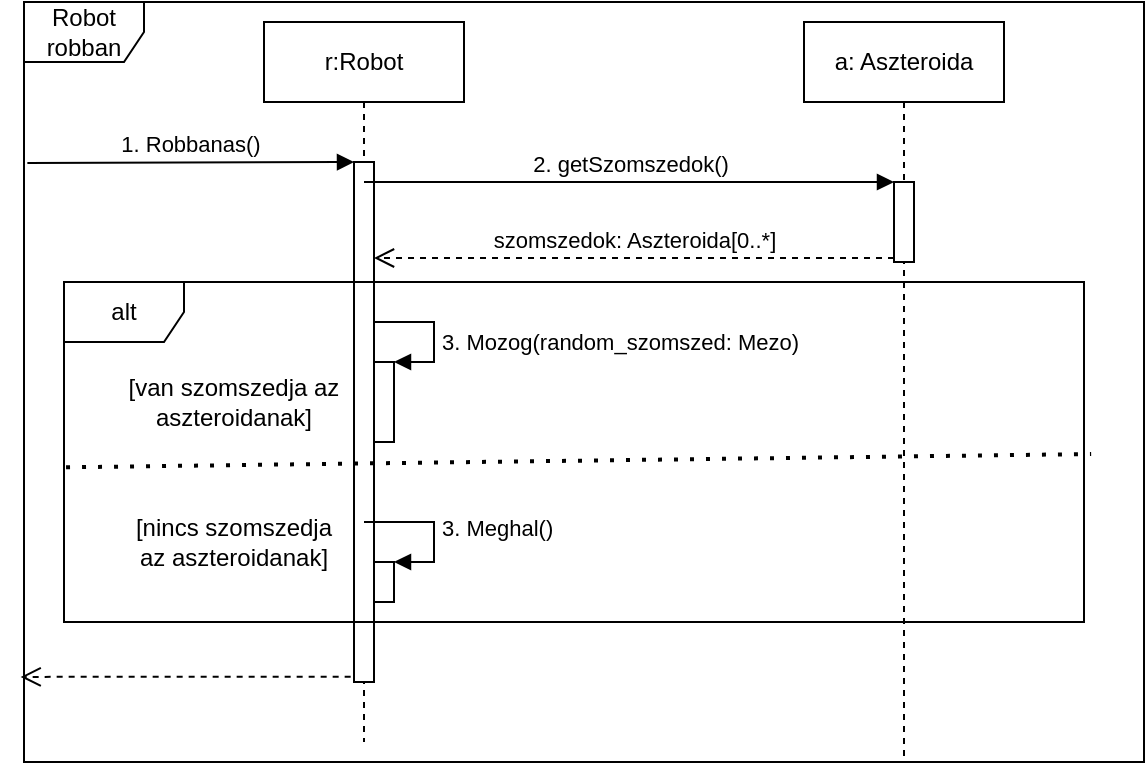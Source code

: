 <mxfile version="14.4.3" type="github">
  <diagram id="gYCGAOHoS-yqgG8-SADd" name="Page-1">
    <mxGraphModel dx="1947" dy="724" grid="1" gridSize="10" guides="1" tooltips="1" connect="1" arrows="1" fold="1" page="1" pageScale="1" pageWidth="827" pageHeight="1169" math="0" shadow="0">
      <root>
        <mxCell id="0" />
        <mxCell id="1" parent="0" />
        <mxCell id="tdtGR2GT4tWcyWMYt-Sy-1" value="Robot robban" style="shape=umlFrame;whiteSpace=wrap;html=1;" vertex="1" parent="1">
          <mxGeometry x="-10" y="10" width="560" height="380" as="geometry" />
        </mxCell>
        <mxCell id="Tspy3b9MTVW8Zo1M1Fkv-1" value="r:Robot" style="shape=umlLifeline;perimeter=lifelinePerimeter;whiteSpace=wrap;html=1;container=1;collapsible=0;recursiveResize=0;outlineConnect=0;" parent="1" vertex="1">
          <mxGeometry x="110" y="20" width="100" height="360" as="geometry" />
        </mxCell>
        <mxCell id="Tspy3b9MTVW8Zo1M1Fkv-2" value="" style="html=1;points=[];perimeter=orthogonalPerimeter;" parent="Tspy3b9MTVW8Zo1M1Fkv-1" vertex="1">
          <mxGeometry x="45" y="70" width="10" height="260" as="geometry" />
        </mxCell>
        <mxCell id="bhVs4hMy1G6yBb9_UU6s-10" value="" style="html=1;points=[];perimeter=orthogonalPerimeter;" parent="Tspy3b9MTVW8Zo1M1Fkv-1" vertex="1">
          <mxGeometry x="55" y="170" width="10" height="40" as="geometry" />
        </mxCell>
        <mxCell id="bhVs4hMy1G6yBb9_UU6s-11" value="3. Mozog(random_szomszed: Mezo)" style="edgeStyle=orthogonalEdgeStyle;html=1;align=left;spacingLeft=2;endArrow=block;rounded=0;entryX=1;entryY=0;" parent="Tspy3b9MTVW8Zo1M1Fkv-1" source="Tspy3b9MTVW8Zo1M1Fkv-2" target="bhVs4hMy1G6yBb9_UU6s-10" edge="1">
          <mxGeometry x="0.143" relative="1" as="geometry">
            <mxPoint x="60" y="150" as="sourcePoint" />
            <Array as="points">
              <mxPoint x="85" y="150" />
              <mxPoint x="85" y="170" />
            </Array>
            <mxPoint as="offset" />
          </mxGeometry>
        </mxCell>
        <mxCell id="MkYdgz0fgRJRBJU0TxrT-21" value="" style="html=1;points=[];perimeter=orthogonalPerimeter;" parent="Tspy3b9MTVW8Zo1M1Fkv-1" vertex="1">
          <mxGeometry x="55" y="270" width="10" height="20" as="geometry" />
        </mxCell>
        <mxCell id="MkYdgz0fgRJRBJU0TxrT-22" value="3. Meghal()" style="edgeStyle=orthogonalEdgeStyle;html=1;align=left;spacingLeft=2;endArrow=block;rounded=0;entryX=1;entryY=0;" parent="Tspy3b9MTVW8Zo1M1Fkv-1" target="MkYdgz0fgRJRBJU0TxrT-21" edge="1">
          <mxGeometry relative="1" as="geometry">
            <mxPoint x="50" y="250" as="sourcePoint" />
            <Array as="points">
              <mxPoint x="85" y="250" />
            </Array>
          </mxGeometry>
        </mxCell>
        <mxCell id="bhVs4hMy1G6yBb9_UU6s-1" value="a: Aszteroida" style="shape=umlLifeline;perimeter=lifelinePerimeter;whiteSpace=wrap;html=1;container=1;collapsible=0;recursiveResize=0;outlineConnect=0;" parent="1" vertex="1">
          <mxGeometry x="380" y="20" width="100" height="370" as="geometry" />
        </mxCell>
        <mxCell id="bhVs4hMy1G6yBb9_UU6s-2" value="" style="html=1;points=[];perimeter=orthogonalPerimeter;" parent="bhVs4hMy1G6yBb9_UU6s-1" vertex="1">
          <mxGeometry x="45" y="80" width="10" height="40" as="geometry" />
        </mxCell>
        <mxCell id="bhVs4hMy1G6yBb9_UU6s-3" value="2. getSzomszedok()" style="html=1;verticalAlign=bottom;endArrow=block;entryX=0;entryY=0;" parent="1" source="Tspy3b9MTVW8Zo1M1Fkv-1" target="bhVs4hMy1G6yBb9_UU6s-2" edge="1">
          <mxGeometry relative="1" as="geometry">
            <mxPoint x="355" y="100" as="sourcePoint" />
          </mxGeometry>
        </mxCell>
        <mxCell id="bhVs4hMy1G6yBb9_UU6s-4" value="szomszedok: Aszteroida[0..*]" style="html=1;verticalAlign=bottom;endArrow=open;dashed=1;endSize=8;exitX=0;exitY=0.95;" parent="1" source="bhVs4hMy1G6yBb9_UU6s-2" target="Tspy3b9MTVW8Zo1M1Fkv-2" edge="1">
          <mxGeometry relative="1" as="geometry">
            <mxPoint x="355" y="176" as="targetPoint" />
          </mxGeometry>
        </mxCell>
        <mxCell id="bhVs4hMy1G6yBb9_UU6s-17" value="alt" style="shape=umlFrame;whiteSpace=wrap;html=1;" parent="1" vertex="1">
          <mxGeometry x="10" y="150" width="510" height="170" as="geometry" />
        </mxCell>
        <mxCell id="bhVs4hMy1G6yBb9_UU6s-19" value="" style="endArrow=none;dashed=1;html=1;dashPattern=1 3;strokeWidth=2;exitX=0.002;exitY=0.545;exitDx=0;exitDy=0;exitPerimeter=0;entryX=1.007;entryY=0.506;entryDx=0;entryDy=0;entryPerimeter=0;" parent="1" source="bhVs4hMy1G6yBb9_UU6s-17" target="bhVs4hMy1G6yBb9_UU6s-17" edge="1">
          <mxGeometry width="50" height="50" relative="1" as="geometry">
            <mxPoint x="60" y="270" as="sourcePoint" />
            <mxPoint x="110" y="220" as="targetPoint" />
          </mxGeometry>
        </mxCell>
        <mxCell id="bhVs4hMy1G6yBb9_UU6s-20" value="[van szomszedja az aszteroidanak]" style="text;html=1;strokeColor=none;fillColor=none;align=center;verticalAlign=middle;whiteSpace=wrap;rounded=0;" parent="1" vertex="1">
          <mxGeometry x="40" y="200" width="110" height="20" as="geometry" />
        </mxCell>
        <mxCell id="bhVs4hMy1G6yBb9_UU6s-21" value="[nincs szomszedja az aszteroidanak]" style="text;html=1;strokeColor=none;fillColor=none;align=center;verticalAlign=middle;whiteSpace=wrap;rounded=0;" parent="1" vertex="1">
          <mxGeometry x="40" y="270" width="110" height="20" as="geometry" />
        </mxCell>
        <mxCell id="Tspy3b9MTVW8Zo1M1Fkv-3" value="1. Robbanas()" style="html=1;verticalAlign=bottom;endArrow=block;entryX=0;entryY=0;exitX=0.003;exitY=0.212;exitDx=0;exitDy=0;exitPerimeter=0;" parent="1" target="Tspy3b9MTVW8Zo1M1Fkv-2" edge="1" source="tdtGR2GT4tWcyWMYt-Sy-1">
          <mxGeometry relative="1" as="geometry">
            <mxPoint x="70" y="90" as="sourcePoint" />
          </mxGeometry>
        </mxCell>
        <mxCell id="Tspy3b9MTVW8Zo1M1Fkv-4" value="" style="html=1;verticalAlign=bottom;endArrow=open;dashed=1;endSize=8;exitX=-0.167;exitY=0.99;exitDx=0;exitDy=0;exitPerimeter=0;entryX=-0.003;entryY=0.888;entryDx=0;entryDy=0;entryPerimeter=0;" parent="1" source="Tspy3b9MTVW8Zo1M1Fkv-2" edge="1" target="tdtGR2GT4tWcyWMYt-Sy-1">
          <mxGeometry x="0.192" y="-61" relative="1" as="geometry">
            <mxPoint x="50" y="347" as="targetPoint" />
            <mxPoint as="offset" />
          </mxGeometry>
        </mxCell>
      </root>
    </mxGraphModel>
  </diagram>
</mxfile>
